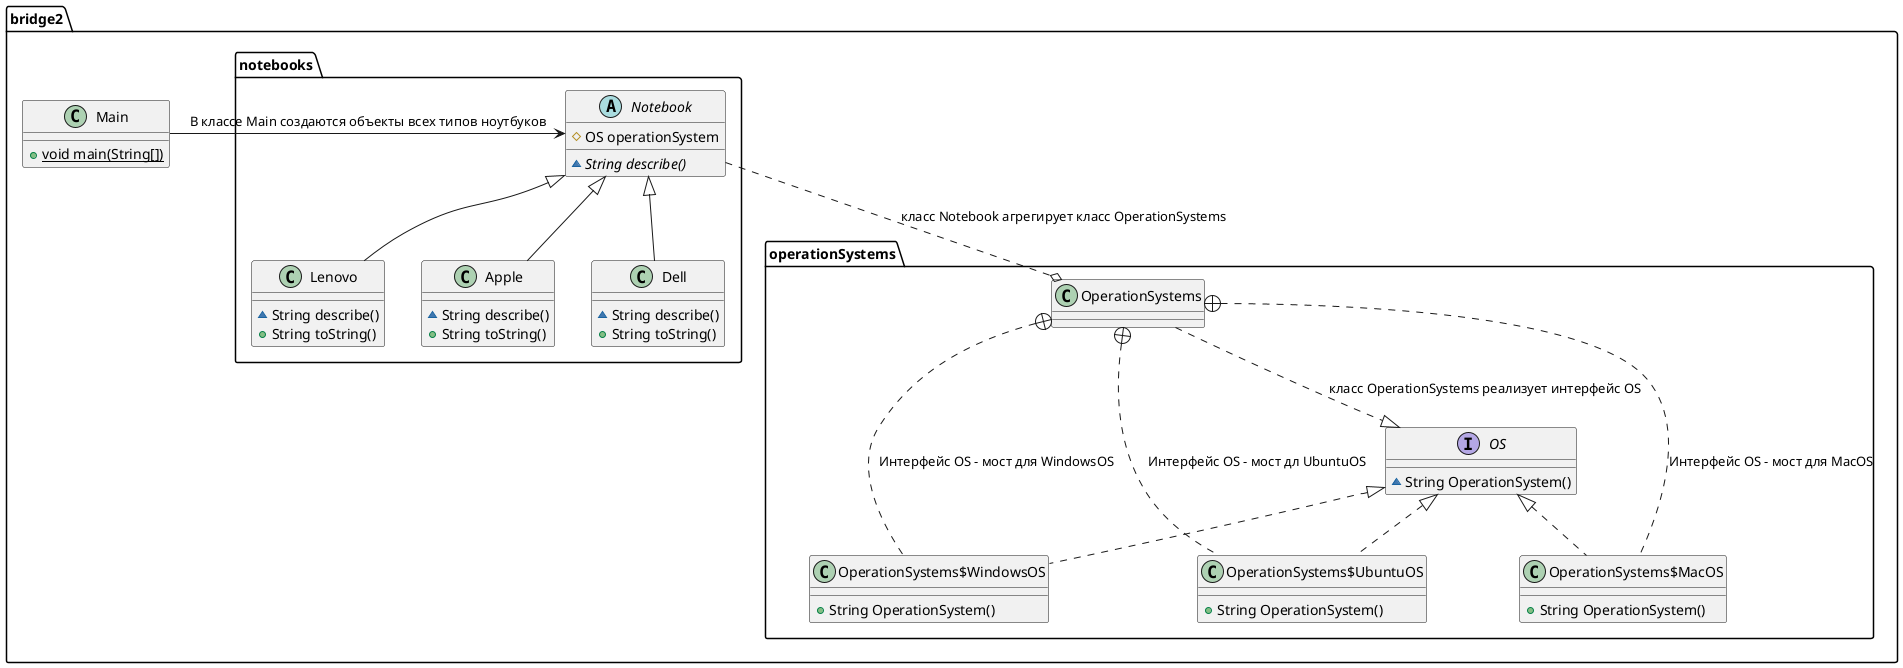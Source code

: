 @startuml
'Интерфейсы и их реализация:
interface bridge2.operationSystems.OS {
~ String OperationSystem()
}


class bridge2.operationSystems.OperationSystems {
}
bridge2.operationSystems.OperationSystems ..|> bridge2.operationSystems.OS : класс OperationSystems реализует интерфейс OS
bridge2.operationSystems.OperationSystems +.. bridge2.operationSystems.OperationSystems$WindowsOS: Интерфейс OS - мост для WindowsOS
bridge2.operationSystems.OperationSystems +.. bridge2.operationSystems.OperationSystems$UbuntuOS : Интерфейс OS - мост дл UbuntuOS
bridge2.operationSystems.OperationSystems +.. bridge2.operationSystems.OperationSystems$MacOS : Интерфейс OS - мост для MacOS


class bridge2.operationSystems.OperationSystems$WindowsOS {
+ String OperationSystem()
}
bridge2.operationSystems.OS <|.. bridge2.operationSystems.OperationSystems$WindowsOS

class bridge2.operationSystems.OperationSystems$UbuntuOS {
+ String OperationSystem()
}
bridge2.operationSystems.OS <|.. bridge2.operationSystems.OperationSystems$UbuntuOS

class bridge2.operationSystems.OperationSystems$MacOS {
+ String OperationSystem()
}
bridge2.operationSystems.OS <|.. bridge2.operationSystems.OperationSystems$MacOS


'Класс Main:
class bridge2.Main {
+ {static} void main(String[])
}

bridge2.Main -> bridge2.notebooks.Notebook : В классе Main создаются объекты всех типов ноутбуков



'Абстрактные классы:
abstract class bridge2.notebooks.Notebook {
# OS operationSystem
~ {abstract}String describe()
}
bridge2.notebooks.Notebook ..o bridge2.operationSystems.OperationSystems : класс Notebook агрегирует класс OperationSystems
'Классы и наследование:
class bridge2.notebooks.Apple {
~ String describe()
+ String toString()
}
bridge2.notebooks.Notebook <|-- bridge2.notebooks.Apple

class bridge2.notebooks.Dell {
~ String describe()
+ String toString()
}
bridge2.notebooks.Notebook <|-- bridge2.notebooks.Dell

class bridge2.notebooks.Lenovo {
~ String describe()
+ String toString()
}
bridge2.notebooks.Notebook <|-- bridge2.notebooks.Lenovo



@enduml
